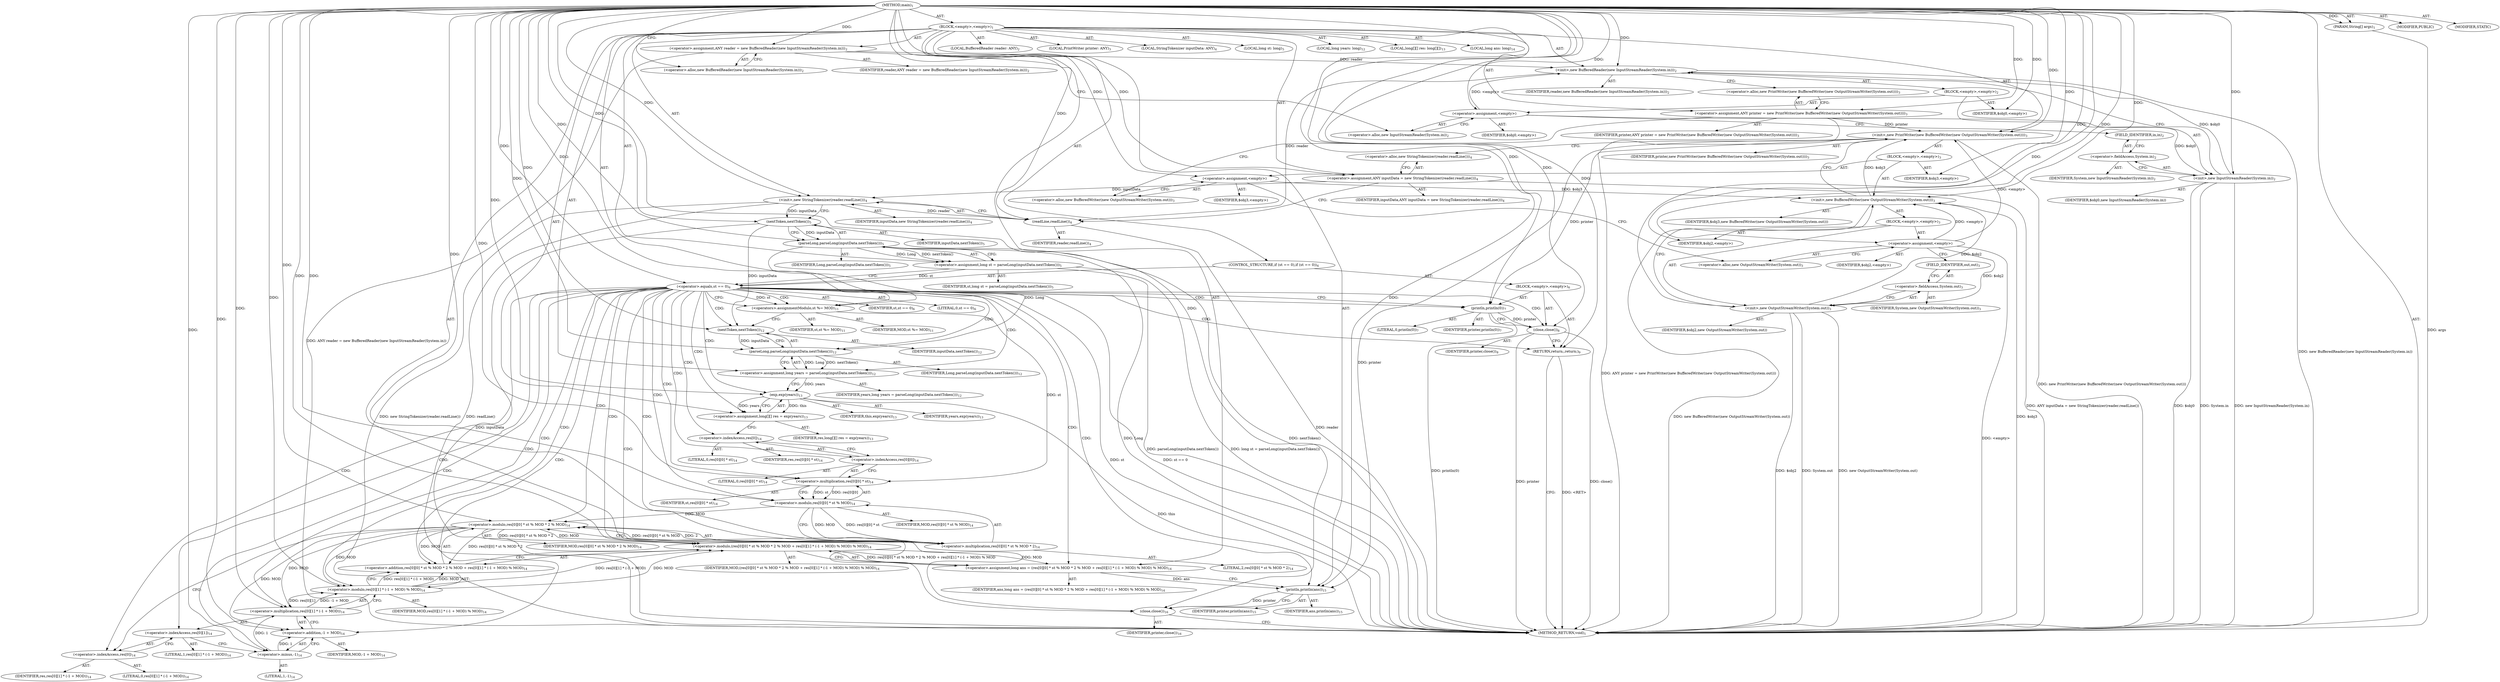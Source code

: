 digraph "main" {  
"23" [label = <(METHOD,main)<SUB>1</SUB>> ]
"24" [label = <(PARAM,String[] args)<SUB>1</SUB>> ]
"25" [label = <(BLOCK,&lt;empty&gt;,&lt;empty&gt;)<SUB>1</SUB>> ]
"4" [label = <(LOCAL,BufferedReader reader: ANY)<SUB>2</SUB>> ]
"26" [label = <(&lt;operator&gt;.assignment,ANY reader = new BufferedReader(new InputStreamReader(System.in)))<SUB>2</SUB>> ]
"27" [label = <(IDENTIFIER,reader,ANY reader = new BufferedReader(new InputStreamReader(System.in)))<SUB>2</SUB>> ]
"28" [label = <(&lt;operator&gt;.alloc,new BufferedReader(new InputStreamReader(System.in)))<SUB>2</SUB>> ]
"29" [label = <(&lt;init&gt;,new BufferedReader(new InputStreamReader(System.in)))<SUB>2</SUB>> ]
"3" [label = <(IDENTIFIER,reader,new BufferedReader(new InputStreamReader(System.in)))<SUB>2</SUB>> ]
"30" [label = <(BLOCK,&lt;empty&gt;,&lt;empty&gt;)<SUB>2</SUB>> ]
"31" [label = <(&lt;operator&gt;.assignment,&lt;empty&gt;)> ]
"32" [label = <(IDENTIFIER,$obj0,&lt;empty&gt;)> ]
"33" [label = <(&lt;operator&gt;.alloc,new InputStreamReader(System.in))<SUB>2</SUB>> ]
"34" [label = <(&lt;init&gt;,new InputStreamReader(System.in))<SUB>2</SUB>> ]
"35" [label = <(IDENTIFIER,$obj0,new InputStreamReader(System.in))> ]
"36" [label = <(&lt;operator&gt;.fieldAccess,System.in)<SUB>2</SUB>> ]
"37" [label = <(IDENTIFIER,System,new InputStreamReader(System.in))<SUB>2</SUB>> ]
"38" [label = <(FIELD_IDENTIFIER,in,in)<SUB>2</SUB>> ]
"39" [label = <(IDENTIFIER,$obj0,&lt;empty&gt;)> ]
"6" [label = <(LOCAL,PrintWriter printer: ANY)<SUB>3</SUB>> ]
"40" [label = <(&lt;operator&gt;.assignment,ANY printer = new PrintWriter(new BufferedWriter(new OutputStreamWriter(System.out))))<SUB>3</SUB>> ]
"41" [label = <(IDENTIFIER,printer,ANY printer = new PrintWriter(new BufferedWriter(new OutputStreamWriter(System.out))))<SUB>3</SUB>> ]
"42" [label = <(&lt;operator&gt;.alloc,new PrintWriter(new BufferedWriter(new OutputStreamWriter(System.out))))<SUB>3</SUB>> ]
"43" [label = <(&lt;init&gt;,new PrintWriter(new BufferedWriter(new OutputStreamWriter(System.out))))<SUB>3</SUB>> ]
"5" [label = <(IDENTIFIER,printer,new PrintWriter(new BufferedWriter(new OutputStreamWriter(System.out))))<SUB>3</SUB>> ]
"44" [label = <(BLOCK,&lt;empty&gt;,&lt;empty&gt;)<SUB>3</SUB>> ]
"45" [label = <(&lt;operator&gt;.assignment,&lt;empty&gt;)> ]
"46" [label = <(IDENTIFIER,$obj3,&lt;empty&gt;)> ]
"47" [label = <(&lt;operator&gt;.alloc,new BufferedWriter(new OutputStreamWriter(System.out)))<SUB>3</SUB>> ]
"48" [label = <(&lt;init&gt;,new BufferedWriter(new OutputStreamWriter(System.out)))<SUB>3</SUB>> ]
"49" [label = <(IDENTIFIER,$obj3,new BufferedWriter(new OutputStreamWriter(System.out)))> ]
"50" [label = <(BLOCK,&lt;empty&gt;,&lt;empty&gt;)<SUB>3</SUB>> ]
"51" [label = <(&lt;operator&gt;.assignment,&lt;empty&gt;)> ]
"52" [label = <(IDENTIFIER,$obj2,&lt;empty&gt;)> ]
"53" [label = <(&lt;operator&gt;.alloc,new OutputStreamWriter(System.out))<SUB>3</SUB>> ]
"54" [label = <(&lt;init&gt;,new OutputStreamWriter(System.out))<SUB>3</SUB>> ]
"55" [label = <(IDENTIFIER,$obj2,new OutputStreamWriter(System.out))> ]
"56" [label = <(&lt;operator&gt;.fieldAccess,System.out)<SUB>3</SUB>> ]
"57" [label = <(IDENTIFIER,System,new OutputStreamWriter(System.out))<SUB>3</SUB>> ]
"58" [label = <(FIELD_IDENTIFIER,out,out)<SUB>3</SUB>> ]
"59" [label = <(IDENTIFIER,$obj2,&lt;empty&gt;)> ]
"60" [label = <(IDENTIFIER,$obj3,&lt;empty&gt;)> ]
"8" [label = <(LOCAL,StringTokenizer inputData: ANY)<SUB>4</SUB>> ]
"61" [label = <(&lt;operator&gt;.assignment,ANY inputData = new StringTokenizer(reader.readLine()))<SUB>4</SUB>> ]
"62" [label = <(IDENTIFIER,inputData,ANY inputData = new StringTokenizer(reader.readLine()))<SUB>4</SUB>> ]
"63" [label = <(&lt;operator&gt;.alloc,new StringTokenizer(reader.readLine()))<SUB>4</SUB>> ]
"64" [label = <(&lt;init&gt;,new StringTokenizer(reader.readLine()))<SUB>4</SUB>> ]
"7" [label = <(IDENTIFIER,inputData,new StringTokenizer(reader.readLine()))<SUB>4</SUB>> ]
"65" [label = <(readLine,readLine())<SUB>4</SUB>> ]
"66" [label = <(IDENTIFIER,reader,readLine())<SUB>4</SUB>> ]
"67" [label = <(LOCAL,long st: long)<SUB>5</SUB>> ]
"68" [label = <(&lt;operator&gt;.assignment,long st = parseLong(inputData.nextToken()))<SUB>5</SUB>> ]
"69" [label = <(IDENTIFIER,st,long st = parseLong(inputData.nextToken()))<SUB>5</SUB>> ]
"70" [label = <(parseLong,parseLong(inputData.nextToken()))<SUB>5</SUB>> ]
"71" [label = <(IDENTIFIER,Long,parseLong(inputData.nextToken()))<SUB>5</SUB>> ]
"72" [label = <(nextToken,nextToken())<SUB>5</SUB>> ]
"73" [label = <(IDENTIFIER,inputData,nextToken())<SUB>5</SUB>> ]
"74" [label = <(CONTROL_STRUCTURE,if (st == 0),if (st == 0))<SUB>6</SUB>> ]
"75" [label = <(&lt;operator&gt;.equals,st == 0)<SUB>6</SUB>> ]
"76" [label = <(IDENTIFIER,st,st == 0)<SUB>6</SUB>> ]
"77" [label = <(LITERAL,0,st == 0)<SUB>6</SUB>> ]
"78" [label = <(BLOCK,&lt;empty&gt;,&lt;empty&gt;)<SUB>6</SUB>> ]
"79" [label = <(println,println(0))<SUB>7</SUB>> ]
"80" [label = <(IDENTIFIER,printer,println(0))<SUB>7</SUB>> ]
"81" [label = <(LITERAL,0,println(0))<SUB>7</SUB>> ]
"82" [label = <(close,close())<SUB>8</SUB>> ]
"83" [label = <(IDENTIFIER,printer,close())<SUB>8</SUB>> ]
"84" [label = <(RETURN,return;,return;)<SUB>9</SUB>> ]
"85" [label = <(&lt;operators&gt;.assignmentModulo,st %= MOD)<SUB>11</SUB>> ]
"86" [label = <(IDENTIFIER,st,st %= MOD)<SUB>11</SUB>> ]
"87" [label = <(IDENTIFIER,MOD,st %= MOD)<SUB>11</SUB>> ]
"88" [label = <(LOCAL,long years: long)<SUB>12</SUB>> ]
"89" [label = <(&lt;operator&gt;.assignment,long years = parseLong(inputData.nextToken()))<SUB>12</SUB>> ]
"90" [label = <(IDENTIFIER,years,long years = parseLong(inputData.nextToken()))<SUB>12</SUB>> ]
"91" [label = <(parseLong,parseLong(inputData.nextToken()))<SUB>12</SUB>> ]
"92" [label = <(IDENTIFIER,Long,parseLong(inputData.nextToken()))<SUB>12</SUB>> ]
"93" [label = <(nextToken,nextToken())<SUB>12</SUB>> ]
"94" [label = <(IDENTIFIER,inputData,nextToken())<SUB>12</SUB>> ]
"95" [label = <(LOCAL,long[][] res: long[][])<SUB>13</SUB>> ]
"96" [label = <(&lt;operator&gt;.assignment,long[][] res = exp(years))<SUB>13</SUB>> ]
"97" [label = <(IDENTIFIER,res,long[][] res = exp(years))<SUB>13</SUB>> ]
"98" [label = <(exp,exp(years))<SUB>13</SUB>> ]
"99" [label = <(IDENTIFIER,this,exp(years))<SUB>13</SUB>> ]
"100" [label = <(IDENTIFIER,years,exp(years))<SUB>13</SUB>> ]
"101" [label = <(LOCAL,long ans: long)<SUB>14</SUB>> ]
"102" [label = <(&lt;operator&gt;.assignment,long ans = (res[0][0] * st % MOD * 2 % MOD + res[0][1] * (-1 + MOD) % MOD) % MOD)<SUB>14</SUB>> ]
"103" [label = <(IDENTIFIER,ans,long ans = (res[0][0] * st % MOD * 2 % MOD + res[0][1] * (-1 + MOD) % MOD) % MOD)<SUB>14</SUB>> ]
"104" [label = <(&lt;operator&gt;.modulo,(res[0][0] * st % MOD * 2 % MOD + res[0][1] * (-1 + MOD) % MOD) % MOD)<SUB>14</SUB>> ]
"105" [label = <(&lt;operator&gt;.addition,res[0][0] * st % MOD * 2 % MOD + res[0][1] * (-1 + MOD) % MOD)<SUB>14</SUB>> ]
"106" [label = <(&lt;operator&gt;.modulo,res[0][0] * st % MOD * 2 % MOD)<SUB>14</SUB>> ]
"107" [label = <(&lt;operator&gt;.multiplication,res[0][0] * st % MOD * 2)<SUB>14</SUB>> ]
"108" [label = <(&lt;operator&gt;.modulo,res[0][0] * st % MOD)<SUB>14</SUB>> ]
"109" [label = <(&lt;operator&gt;.multiplication,res[0][0] * st)<SUB>14</SUB>> ]
"110" [label = <(&lt;operator&gt;.indexAccess,res[0][0])<SUB>14</SUB>> ]
"111" [label = <(&lt;operator&gt;.indexAccess,res[0])<SUB>14</SUB>> ]
"112" [label = <(IDENTIFIER,res,res[0][0] * st)<SUB>14</SUB>> ]
"113" [label = <(LITERAL,0,res[0][0] * st)<SUB>14</SUB>> ]
"114" [label = <(LITERAL,0,res[0][0] * st)<SUB>14</SUB>> ]
"115" [label = <(IDENTIFIER,st,res[0][0] * st)<SUB>14</SUB>> ]
"116" [label = <(IDENTIFIER,MOD,res[0][0] * st % MOD)<SUB>14</SUB>> ]
"117" [label = <(LITERAL,2,res[0][0] * st % MOD * 2)<SUB>14</SUB>> ]
"118" [label = <(IDENTIFIER,MOD,res[0][0] * st % MOD * 2 % MOD)<SUB>14</SUB>> ]
"119" [label = <(&lt;operator&gt;.modulo,res[0][1] * (-1 + MOD) % MOD)<SUB>14</SUB>> ]
"120" [label = <(&lt;operator&gt;.multiplication,res[0][1] * (-1 + MOD))<SUB>14</SUB>> ]
"121" [label = <(&lt;operator&gt;.indexAccess,res[0][1])<SUB>14</SUB>> ]
"122" [label = <(&lt;operator&gt;.indexAccess,res[0])<SUB>14</SUB>> ]
"123" [label = <(IDENTIFIER,res,res[0][1] * (-1 + MOD))<SUB>14</SUB>> ]
"124" [label = <(LITERAL,0,res[0][1] * (-1 + MOD))<SUB>14</SUB>> ]
"125" [label = <(LITERAL,1,res[0][1] * (-1 + MOD))<SUB>14</SUB>> ]
"126" [label = <(&lt;operator&gt;.addition,-1 + MOD)<SUB>14</SUB>> ]
"127" [label = <(&lt;operator&gt;.minus,-1)<SUB>14</SUB>> ]
"128" [label = <(LITERAL,1,-1)<SUB>14</SUB>> ]
"129" [label = <(IDENTIFIER,MOD,-1 + MOD)<SUB>14</SUB>> ]
"130" [label = <(IDENTIFIER,MOD,res[0][1] * (-1 + MOD) % MOD)<SUB>14</SUB>> ]
"131" [label = <(IDENTIFIER,MOD,(res[0][0] * st % MOD * 2 % MOD + res[0][1] * (-1 + MOD) % MOD) % MOD)<SUB>14</SUB>> ]
"132" [label = <(println,println(ans))<SUB>15</SUB>> ]
"133" [label = <(IDENTIFIER,printer,println(ans))<SUB>15</SUB>> ]
"134" [label = <(IDENTIFIER,ans,println(ans))<SUB>15</SUB>> ]
"135" [label = <(close,close())<SUB>16</SUB>> ]
"136" [label = <(IDENTIFIER,printer,close())<SUB>16</SUB>> ]
"137" [label = <(MODIFIER,PUBLIC)> ]
"138" [label = <(MODIFIER,STATIC)> ]
"139" [label = <(METHOD_RETURN,void)<SUB>1</SUB>> ]
  "23" -> "24"  [ label = "AST: "] 
  "23" -> "25"  [ label = "AST: "] 
  "23" -> "137"  [ label = "AST: "] 
  "23" -> "138"  [ label = "AST: "] 
  "23" -> "139"  [ label = "AST: "] 
  "25" -> "4"  [ label = "AST: "] 
  "25" -> "26"  [ label = "AST: "] 
  "25" -> "29"  [ label = "AST: "] 
  "25" -> "6"  [ label = "AST: "] 
  "25" -> "40"  [ label = "AST: "] 
  "25" -> "43"  [ label = "AST: "] 
  "25" -> "8"  [ label = "AST: "] 
  "25" -> "61"  [ label = "AST: "] 
  "25" -> "64"  [ label = "AST: "] 
  "25" -> "67"  [ label = "AST: "] 
  "25" -> "68"  [ label = "AST: "] 
  "25" -> "74"  [ label = "AST: "] 
  "25" -> "85"  [ label = "AST: "] 
  "25" -> "88"  [ label = "AST: "] 
  "25" -> "89"  [ label = "AST: "] 
  "25" -> "95"  [ label = "AST: "] 
  "25" -> "96"  [ label = "AST: "] 
  "25" -> "101"  [ label = "AST: "] 
  "25" -> "102"  [ label = "AST: "] 
  "25" -> "132"  [ label = "AST: "] 
  "25" -> "135"  [ label = "AST: "] 
  "26" -> "27"  [ label = "AST: "] 
  "26" -> "28"  [ label = "AST: "] 
  "29" -> "3"  [ label = "AST: "] 
  "29" -> "30"  [ label = "AST: "] 
  "30" -> "31"  [ label = "AST: "] 
  "30" -> "34"  [ label = "AST: "] 
  "30" -> "39"  [ label = "AST: "] 
  "31" -> "32"  [ label = "AST: "] 
  "31" -> "33"  [ label = "AST: "] 
  "34" -> "35"  [ label = "AST: "] 
  "34" -> "36"  [ label = "AST: "] 
  "36" -> "37"  [ label = "AST: "] 
  "36" -> "38"  [ label = "AST: "] 
  "40" -> "41"  [ label = "AST: "] 
  "40" -> "42"  [ label = "AST: "] 
  "43" -> "5"  [ label = "AST: "] 
  "43" -> "44"  [ label = "AST: "] 
  "44" -> "45"  [ label = "AST: "] 
  "44" -> "48"  [ label = "AST: "] 
  "44" -> "60"  [ label = "AST: "] 
  "45" -> "46"  [ label = "AST: "] 
  "45" -> "47"  [ label = "AST: "] 
  "48" -> "49"  [ label = "AST: "] 
  "48" -> "50"  [ label = "AST: "] 
  "50" -> "51"  [ label = "AST: "] 
  "50" -> "54"  [ label = "AST: "] 
  "50" -> "59"  [ label = "AST: "] 
  "51" -> "52"  [ label = "AST: "] 
  "51" -> "53"  [ label = "AST: "] 
  "54" -> "55"  [ label = "AST: "] 
  "54" -> "56"  [ label = "AST: "] 
  "56" -> "57"  [ label = "AST: "] 
  "56" -> "58"  [ label = "AST: "] 
  "61" -> "62"  [ label = "AST: "] 
  "61" -> "63"  [ label = "AST: "] 
  "64" -> "7"  [ label = "AST: "] 
  "64" -> "65"  [ label = "AST: "] 
  "65" -> "66"  [ label = "AST: "] 
  "68" -> "69"  [ label = "AST: "] 
  "68" -> "70"  [ label = "AST: "] 
  "70" -> "71"  [ label = "AST: "] 
  "70" -> "72"  [ label = "AST: "] 
  "72" -> "73"  [ label = "AST: "] 
  "74" -> "75"  [ label = "AST: "] 
  "74" -> "78"  [ label = "AST: "] 
  "75" -> "76"  [ label = "AST: "] 
  "75" -> "77"  [ label = "AST: "] 
  "78" -> "79"  [ label = "AST: "] 
  "78" -> "82"  [ label = "AST: "] 
  "78" -> "84"  [ label = "AST: "] 
  "79" -> "80"  [ label = "AST: "] 
  "79" -> "81"  [ label = "AST: "] 
  "82" -> "83"  [ label = "AST: "] 
  "85" -> "86"  [ label = "AST: "] 
  "85" -> "87"  [ label = "AST: "] 
  "89" -> "90"  [ label = "AST: "] 
  "89" -> "91"  [ label = "AST: "] 
  "91" -> "92"  [ label = "AST: "] 
  "91" -> "93"  [ label = "AST: "] 
  "93" -> "94"  [ label = "AST: "] 
  "96" -> "97"  [ label = "AST: "] 
  "96" -> "98"  [ label = "AST: "] 
  "98" -> "99"  [ label = "AST: "] 
  "98" -> "100"  [ label = "AST: "] 
  "102" -> "103"  [ label = "AST: "] 
  "102" -> "104"  [ label = "AST: "] 
  "104" -> "105"  [ label = "AST: "] 
  "104" -> "131"  [ label = "AST: "] 
  "105" -> "106"  [ label = "AST: "] 
  "105" -> "119"  [ label = "AST: "] 
  "106" -> "107"  [ label = "AST: "] 
  "106" -> "118"  [ label = "AST: "] 
  "107" -> "108"  [ label = "AST: "] 
  "107" -> "117"  [ label = "AST: "] 
  "108" -> "109"  [ label = "AST: "] 
  "108" -> "116"  [ label = "AST: "] 
  "109" -> "110"  [ label = "AST: "] 
  "109" -> "115"  [ label = "AST: "] 
  "110" -> "111"  [ label = "AST: "] 
  "110" -> "114"  [ label = "AST: "] 
  "111" -> "112"  [ label = "AST: "] 
  "111" -> "113"  [ label = "AST: "] 
  "119" -> "120"  [ label = "AST: "] 
  "119" -> "130"  [ label = "AST: "] 
  "120" -> "121"  [ label = "AST: "] 
  "120" -> "126"  [ label = "AST: "] 
  "121" -> "122"  [ label = "AST: "] 
  "121" -> "125"  [ label = "AST: "] 
  "122" -> "123"  [ label = "AST: "] 
  "122" -> "124"  [ label = "AST: "] 
  "126" -> "127"  [ label = "AST: "] 
  "126" -> "129"  [ label = "AST: "] 
  "127" -> "128"  [ label = "AST: "] 
  "132" -> "133"  [ label = "AST: "] 
  "132" -> "134"  [ label = "AST: "] 
  "135" -> "136"  [ label = "AST: "] 
  "26" -> "33"  [ label = "CFG: "] 
  "29" -> "42"  [ label = "CFG: "] 
  "40" -> "47"  [ label = "CFG: "] 
  "43" -> "63"  [ label = "CFG: "] 
  "61" -> "65"  [ label = "CFG: "] 
  "64" -> "72"  [ label = "CFG: "] 
  "68" -> "75"  [ label = "CFG: "] 
  "85" -> "93"  [ label = "CFG: "] 
  "89" -> "98"  [ label = "CFG: "] 
  "96" -> "111"  [ label = "CFG: "] 
  "102" -> "132"  [ label = "CFG: "] 
  "132" -> "135"  [ label = "CFG: "] 
  "135" -> "139"  [ label = "CFG: "] 
  "28" -> "26"  [ label = "CFG: "] 
  "42" -> "40"  [ label = "CFG: "] 
  "63" -> "61"  [ label = "CFG: "] 
  "65" -> "64"  [ label = "CFG: "] 
  "70" -> "68"  [ label = "CFG: "] 
  "75" -> "79"  [ label = "CFG: "] 
  "75" -> "85"  [ label = "CFG: "] 
  "91" -> "89"  [ label = "CFG: "] 
  "98" -> "96"  [ label = "CFG: "] 
  "104" -> "102"  [ label = "CFG: "] 
  "31" -> "38"  [ label = "CFG: "] 
  "34" -> "29"  [ label = "CFG: "] 
  "45" -> "53"  [ label = "CFG: "] 
  "48" -> "43"  [ label = "CFG: "] 
  "72" -> "70"  [ label = "CFG: "] 
  "79" -> "82"  [ label = "CFG: "] 
  "82" -> "84"  [ label = "CFG: "] 
  "84" -> "139"  [ label = "CFG: "] 
  "93" -> "91"  [ label = "CFG: "] 
  "105" -> "104"  [ label = "CFG: "] 
  "33" -> "31"  [ label = "CFG: "] 
  "36" -> "34"  [ label = "CFG: "] 
  "47" -> "45"  [ label = "CFG: "] 
  "106" -> "122"  [ label = "CFG: "] 
  "119" -> "105"  [ label = "CFG: "] 
  "38" -> "36"  [ label = "CFG: "] 
  "51" -> "58"  [ label = "CFG: "] 
  "54" -> "48"  [ label = "CFG: "] 
  "107" -> "106"  [ label = "CFG: "] 
  "120" -> "119"  [ label = "CFG: "] 
  "53" -> "51"  [ label = "CFG: "] 
  "56" -> "54"  [ label = "CFG: "] 
  "108" -> "107"  [ label = "CFG: "] 
  "121" -> "127"  [ label = "CFG: "] 
  "126" -> "120"  [ label = "CFG: "] 
  "58" -> "56"  [ label = "CFG: "] 
  "109" -> "108"  [ label = "CFG: "] 
  "122" -> "121"  [ label = "CFG: "] 
  "127" -> "126"  [ label = "CFG: "] 
  "110" -> "109"  [ label = "CFG: "] 
  "111" -> "110"  [ label = "CFG: "] 
  "23" -> "28"  [ label = "CFG: "] 
  "84" -> "139"  [ label = "DDG: &lt;RET&gt;"] 
  "24" -> "139"  [ label = "DDG: args"] 
  "26" -> "139"  [ label = "DDG: ANY reader = new BufferedReader(new InputStreamReader(System.in))"] 
  "34" -> "139"  [ label = "DDG: $obj0"] 
  "34" -> "139"  [ label = "DDG: System.in"] 
  "34" -> "139"  [ label = "DDG: new InputStreamReader(System.in)"] 
  "29" -> "139"  [ label = "DDG: new BufferedReader(new InputStreamReader(System.in))"] 
  "40" -> "139"  [ label = "DDG: ANY printer = new PrintWriter(new BufferedWriter(new OutputStreamWriter(System.out)))"] 
  "48" -> "139"  [ label = "DDG: $obj3"] 
  "51" -> "139"  [ label = "DDG: &lt;empty&gt;"] 
  "54" -> "139"  [ label = "DDG: $obj2"] 
  "54" -> "139"  [ label = "DDG: System.out"] 
  "54" -> "139"  [ label = "DDG: new OutputStreamWriter(System.out)"] 
  "48" -> "139"  [ label = "DDG: new BufferedWriter(new OutputStreamWriter(System.out))"] 
  "43" -> "139"  [ label = "DDG: new PrintWriter(new BufferedWriter(new OutputStreamWriter(System.out)))"] 
  "61" -> "139"  [ label = "DDG: ANY inputData = new StringTokenizer(reader.readLine())"] 
  "65" -> "139"  [ label = "DDG: reader"] 
  "64" -> "139"  [ label = "DDG: readLine()"] 
  "64" -> "139"  [ label = "DDG: new StringTokenizer(reader.readLine())"] 
  "70" -> "139"  [ label = "DDG: Long"] 
  "72" -> "139"  [ label = "DDG: inputData"] 
  "70" -> "139"  [ label = "DDG: nextToken()"] 
  "68" -> "139"  [ label = "DDG: parseLong(inputData.nextToken())"] 
  "68" -> "139"  [ label = "DDG: long st = parseLong(inputData.nextToken())"] 
  "75" -> "139"  [ label = "DDG: st"] 
  "75" -> "139"  [ label = "DDG: st == 0"] 
  "79" -> "139"  [ label = "DDG: println(0)"] 
  "82" -> "139"  [ label = "DDG: printer"] 
  "82" -> "139"  [ label = "DDG: close()"] 
  "98" -> "139"  [ label = "DDG: this"] 
  "23" -> "24"  [ label = "DDG: "] 
  "23" -> "26"  [ label = "DDG: "] 
  "23" -> "40"  [ label = "DDG: "] 
  "23" -> "61"  [ label = "DDG: "] 
  "70" -> "68"  [ label = "DDG: Long"] 
  "70" -> "68"  [ label = "DDG: nextToken()"] 
  "23" -> "85"  [ label = "DDG: "] 
  "91" -> "89"  [ label = "DDG: Long"] 
  "91" -> "89"  [ label = "DDG: nextToken()"] 
  "98" -> "96"  [ label = "DDG: this"] 
  "98" -> "96"  [ label = "DDG: years"] 
  "104" -> "102"  [ label = "DDG: res[0][0] * st % MOD * 2 % MOD + res[0][1] * (-1 + MOD) % MOD"] 
  "104" -> "102"  [ label = "DDG: MOD"] 
  "26" -> "29"  [ label = "DDG: reader"] 
  "23" -> "29"  [ label = "DDG: "] 
  "31" -> "29"  [ label = "DDG: &lt;empty&gt;"] 
  "34" -> "29"  [ label = "DDG: $obj0"] 
  "40" -> "43"  [ label = "DDG: printer"] 
  "23" -> "43"  [ label = "DDG: "] 
  "51" -> "43"  [ label = "DDG: &lt;empty&gt;"] 
  "48" -> "43"  [ label = "DDG: $obj3"] 
  "61" -> "64"  [ label = "DDG: inputData"] 
  "23" -> "64"  [ label = "DDG: "] 
  "65" -> "64"  [ label = "DDG: reader"] 
  "75" -> "85"  [ label = "DDG: st"] 
  "43" -> "132"  [ label = "DDG: printer"] 
  "23" -> "132"  [ label = "DDG: "] 
  "102" -> "132"  [ label = "DDG: ans"] 
  "132" -> "135"  [ label = "DDG: printer"] 
  "23" -> "135"  [ label = "DDG: "] 
  "23" -> "31"  [ label = "DDG: "] 
  "23" -> "39"  [ label = "DDG: "] 
  "23" -> "45"  [ label = "DDG: "] 
  "23" -> "60"  [ label = "DDG: "] 
  "29" -> "65"  [ label = "DDG: reader"] 
  "23" -> "65"  [ label = "DDG: "] 
  "23" -> "70"  [ label = "DDG: "] 
  "72" -> "70"  [ label = "DDG: inputData"] 
  "68" -> "75"  [ label = "DDG: st"] 
  "23" -> "75"  [ label = "DDG: "] 
  "23" -> "84"  [ label = "DDG: "] 
  "70" -> "91"  [ label = "DDG: Long"] 
  "23" -> "91"  [ label = "DDG: "] 
  "93" -> "91"  [ label = "DDG: inputData"] 
  "23" -> "98"  [ label = "DDG: "] 
  "89" -> "98"  [ label = "DDG: years"] 
  "106" -> "104"  [ label = "DDG: res[0][0] * st % MOD * 2"] 
  "106" -> "104"  [ label = "DDG: MOD"] 
  "119" -> "104"  [ label = "DDG: res[0][1] * (-1 + MOD)"] 
  "119" -> "104"  [ label = "DDG: MOD"] 
  "23" -> "104"  [ label = "DDG: "] 
  "31" -> "34"  [ label = "DDG: $obj0"] 
  "23" -> "34"  [ label = "DDG: "] 
  "45" -> "48"  [ label = "DDG: $obj3"] 
  "23" -> "48"  [ label = "DDG: "] 
  "51" -> "48"  [ label = "DDG: &lt;empty&gt;"] 
  "54" -> "48"  [ label = "DDG: $obj2"] 
  "64" -> "72"  [ label = "DDG: inputData"] 
  "23" -> "72"  [ label = "DDG: "] 
  "43" -> "79"  [ label = "DDG: printer"] 
  "23" -> "79"  [ label = "DDG: "] 
  "79" -> "82"  [ label = "DDG: printer"] 
  "23" -> "82"  [ label = "DDG: "] 
  "72" -> "93"  [ label = "DDG: inputData"] 
  "23" -> "93"  [ label = "DDG: "] 
  "106" -> "105"  [ label = "DDG: res[0][0] * st % MOD * 2"] 
  "106" -> "105"  [ label = "DDG: MOD"] 
  "119" -> "105"  [ label = "DDG: res[0][1] * (-1 + MOD)"] 
  "119" -> "105"  [ label = "DDG: MOD"] 
  "23" -> "51"  [ label = "DDG: "] 
  "23" -> "59"  [ label = "DDG: "] 
  "107" -> "106"  [ label = "DDG: res[0][0] * st % MOD"] 
  "107" -> "106"  [ label = "DDG: 2"] 
  "108" -> "106"  [ label = "DDG: MOD"] 
  "23" -> "106"  [ label = "DDG: "] 
  "120" -> "119"  [ label = "DDG: res[0][1]"] 
  "120" -> "119"  [ label = "DDG: -1 + MOD"] 
  "23" -> "119"  [ label = "DDG: "] 
  "106" -> "119"  [ label = "DDG: MOD"] 
  "51" -> "54"  [ label = "DDG: $obj2"] 
  "23" -> "54"  [ label = "DDG: "] 
  "108" -> "107"  [ label = "DDG: res[0][0] * st"] 
  "108" -> "107"  [ label = "DDG: MOD"] 
  "23" -> "107"  [ label = "DDG: "] 
  "127" -> "120"  [ label = "DDG: 1"] 
  "106" -> "120"  [ label = "DDG: MOD"] 
  "23" -> "120"  [ label = "DDG: "] 
  "109" -> "108"  [ label = "DDG: res[0][0]"] 
  "109" -> "108"  [ label = "DDG: st"] 
  "23" -> "108"  [ label = "DDG: "] 
  "127" -> "126"  [ label = "DDG: 1"] 
  "106" -> "126"  [ label = "DDG: MOD"] 
  "23" -> "126"  [ label = "DDG: "] 
  "85" -> "109"  [ label = "DDG: st"] 
  "23" -> "109"  [ label = "DDG: "] 
  "23" -> "127"  [ label = "DDG: "] 
  "75" -> "107"  [ label = "CDG: "] 
  "75" -> "96"  [ label = "CDG: "] 
  "75" -> "89"  [ label = "CDG: "] 
  "75" -> "98"  [ label = "CDG: "] 
  "75" -> "120"  [ label = "CDG: "] 
  "75" -> "122"  [ label = "CDG: "] 
  "75" -> "84"  [ label = "CDG: "] 
  "75" -> "102"  [ label = "CDG: "] 
  "75" -> "85"  [ label = "CDG: "] 
  "75" -> "132"  [ label = "CDG: "] 
  "75" -> "104"  [ label = "CDG: "] 
  "75" -> "119"  [ label = "CDG: "] 
  "75" -> "121"  [ label = "CDG: "] 
  "75" -> "106"  [ label = "CDG: "] 
  "75" -> "91"  [ label = "CDG: "] 
  "75" -> "82"  [ label = "CDG: "] 
  "75" -> "93"  [ label = "CDG: "] 
  "75" -> "126"  [ label = "CDG: "] 
  "75" -> "79"  [ label = "CDG: "] 
  "75" -> "105"  [ label = "CDG: "] 
  "75" -> "135"  [ label = "CDG: "] 
  "75" -> "110"  [ label = "CDG: "] 
  "75" -> "127"  [ label = "CDG: "] 
  "75" -> "108"  [ label = "CDG: "] 
  "75" -> "111"  [ label = "CDG: "] 
  "75" -> "109"  [ label = "CDG: "] 
}
